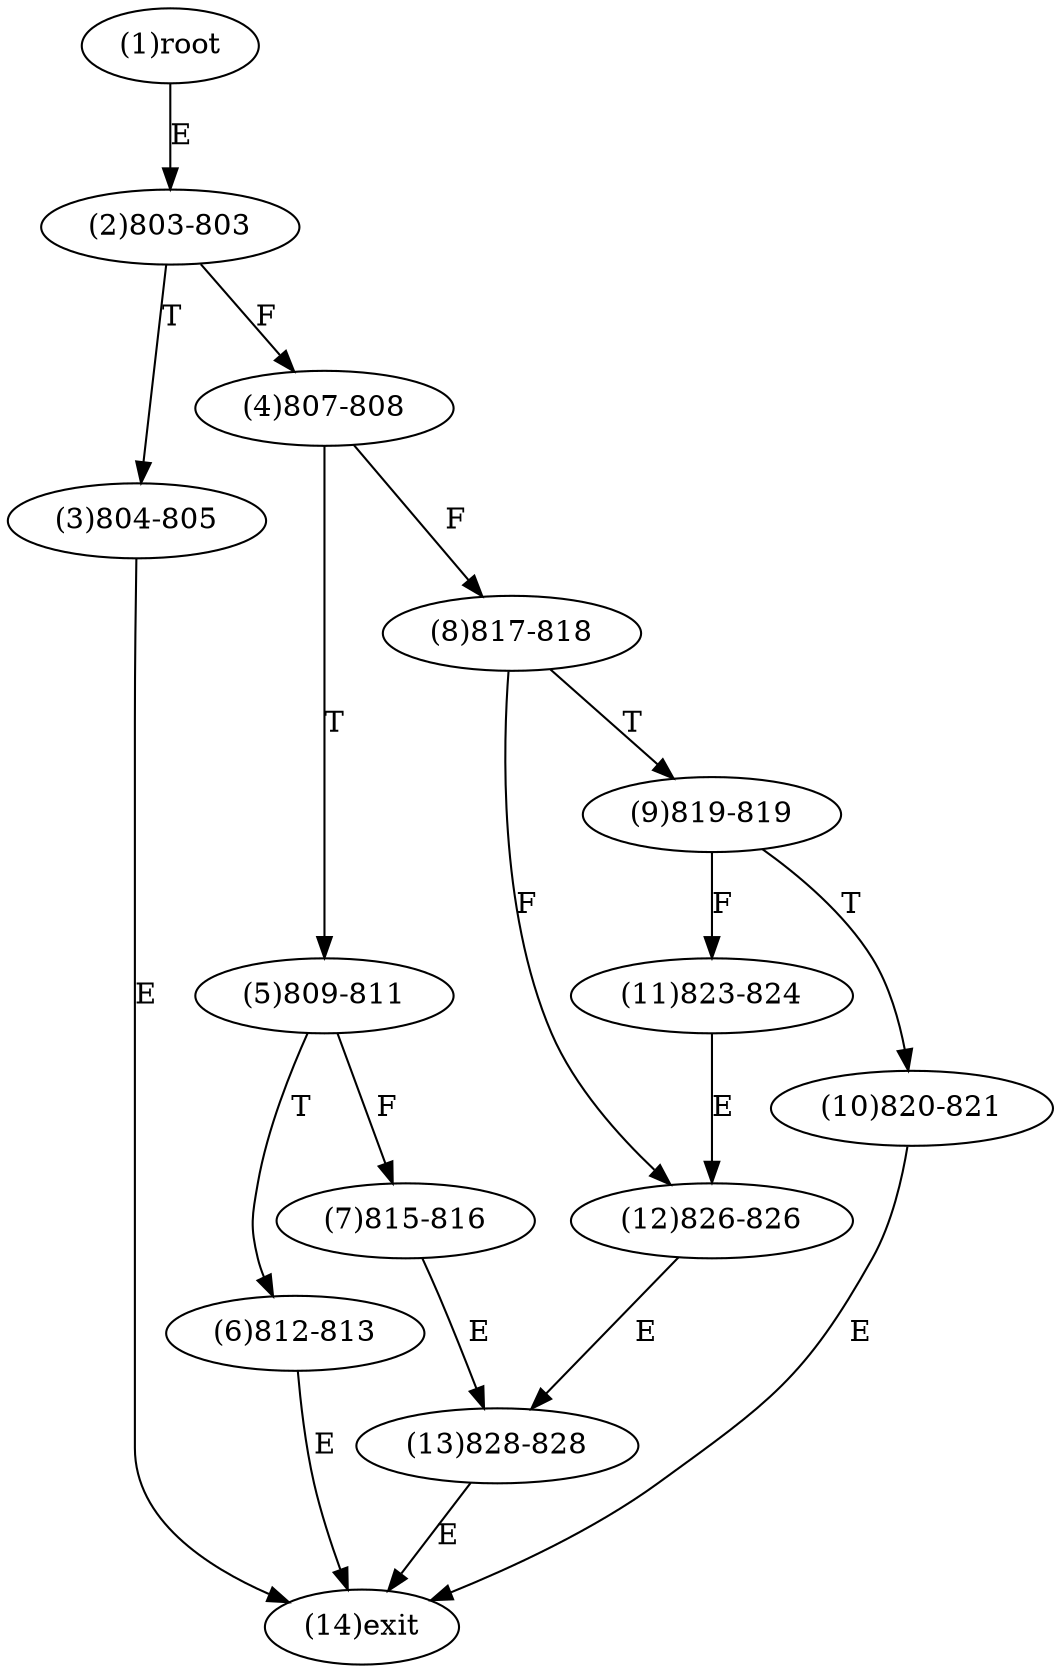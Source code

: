 digraph "" { 
1[ label="(1)root"];
2[ label="(2)803-803"];
3[ label="(3)804-805"];
4[ label="(4)807-808"];
5[ label="(5)809-811"];
6[ label="(6)812-813"];
7[ label="(7)815-816"];
8[ label="(8)817-818"];
9[ label="(9)819-819"];
10[ label="(10)820-821"];
11[ label="(11)823-824"];
12[ label="(12)826-826"];
13[ label="(13)828-828"];
14[ label="(14)exit"];
1->2[ label="E"];
2->4[ label="F"];
2->3[ label="T"];
3->14[ label="E"];
4->8[ label="F"];
4->5[ label="T"];
5->7[ label="F"];
5->6[ label="T"];
6->14[ label="E"];
7->13[ label="E"];
8->12[ label="F"];
8->9[ label="T"];
9->11[ label="F"];
9->10[ label="T"];
10->14[ label="E"];
11->12[ label="E"];
12->13[ label="E"];
13->14[ label="E"];
}